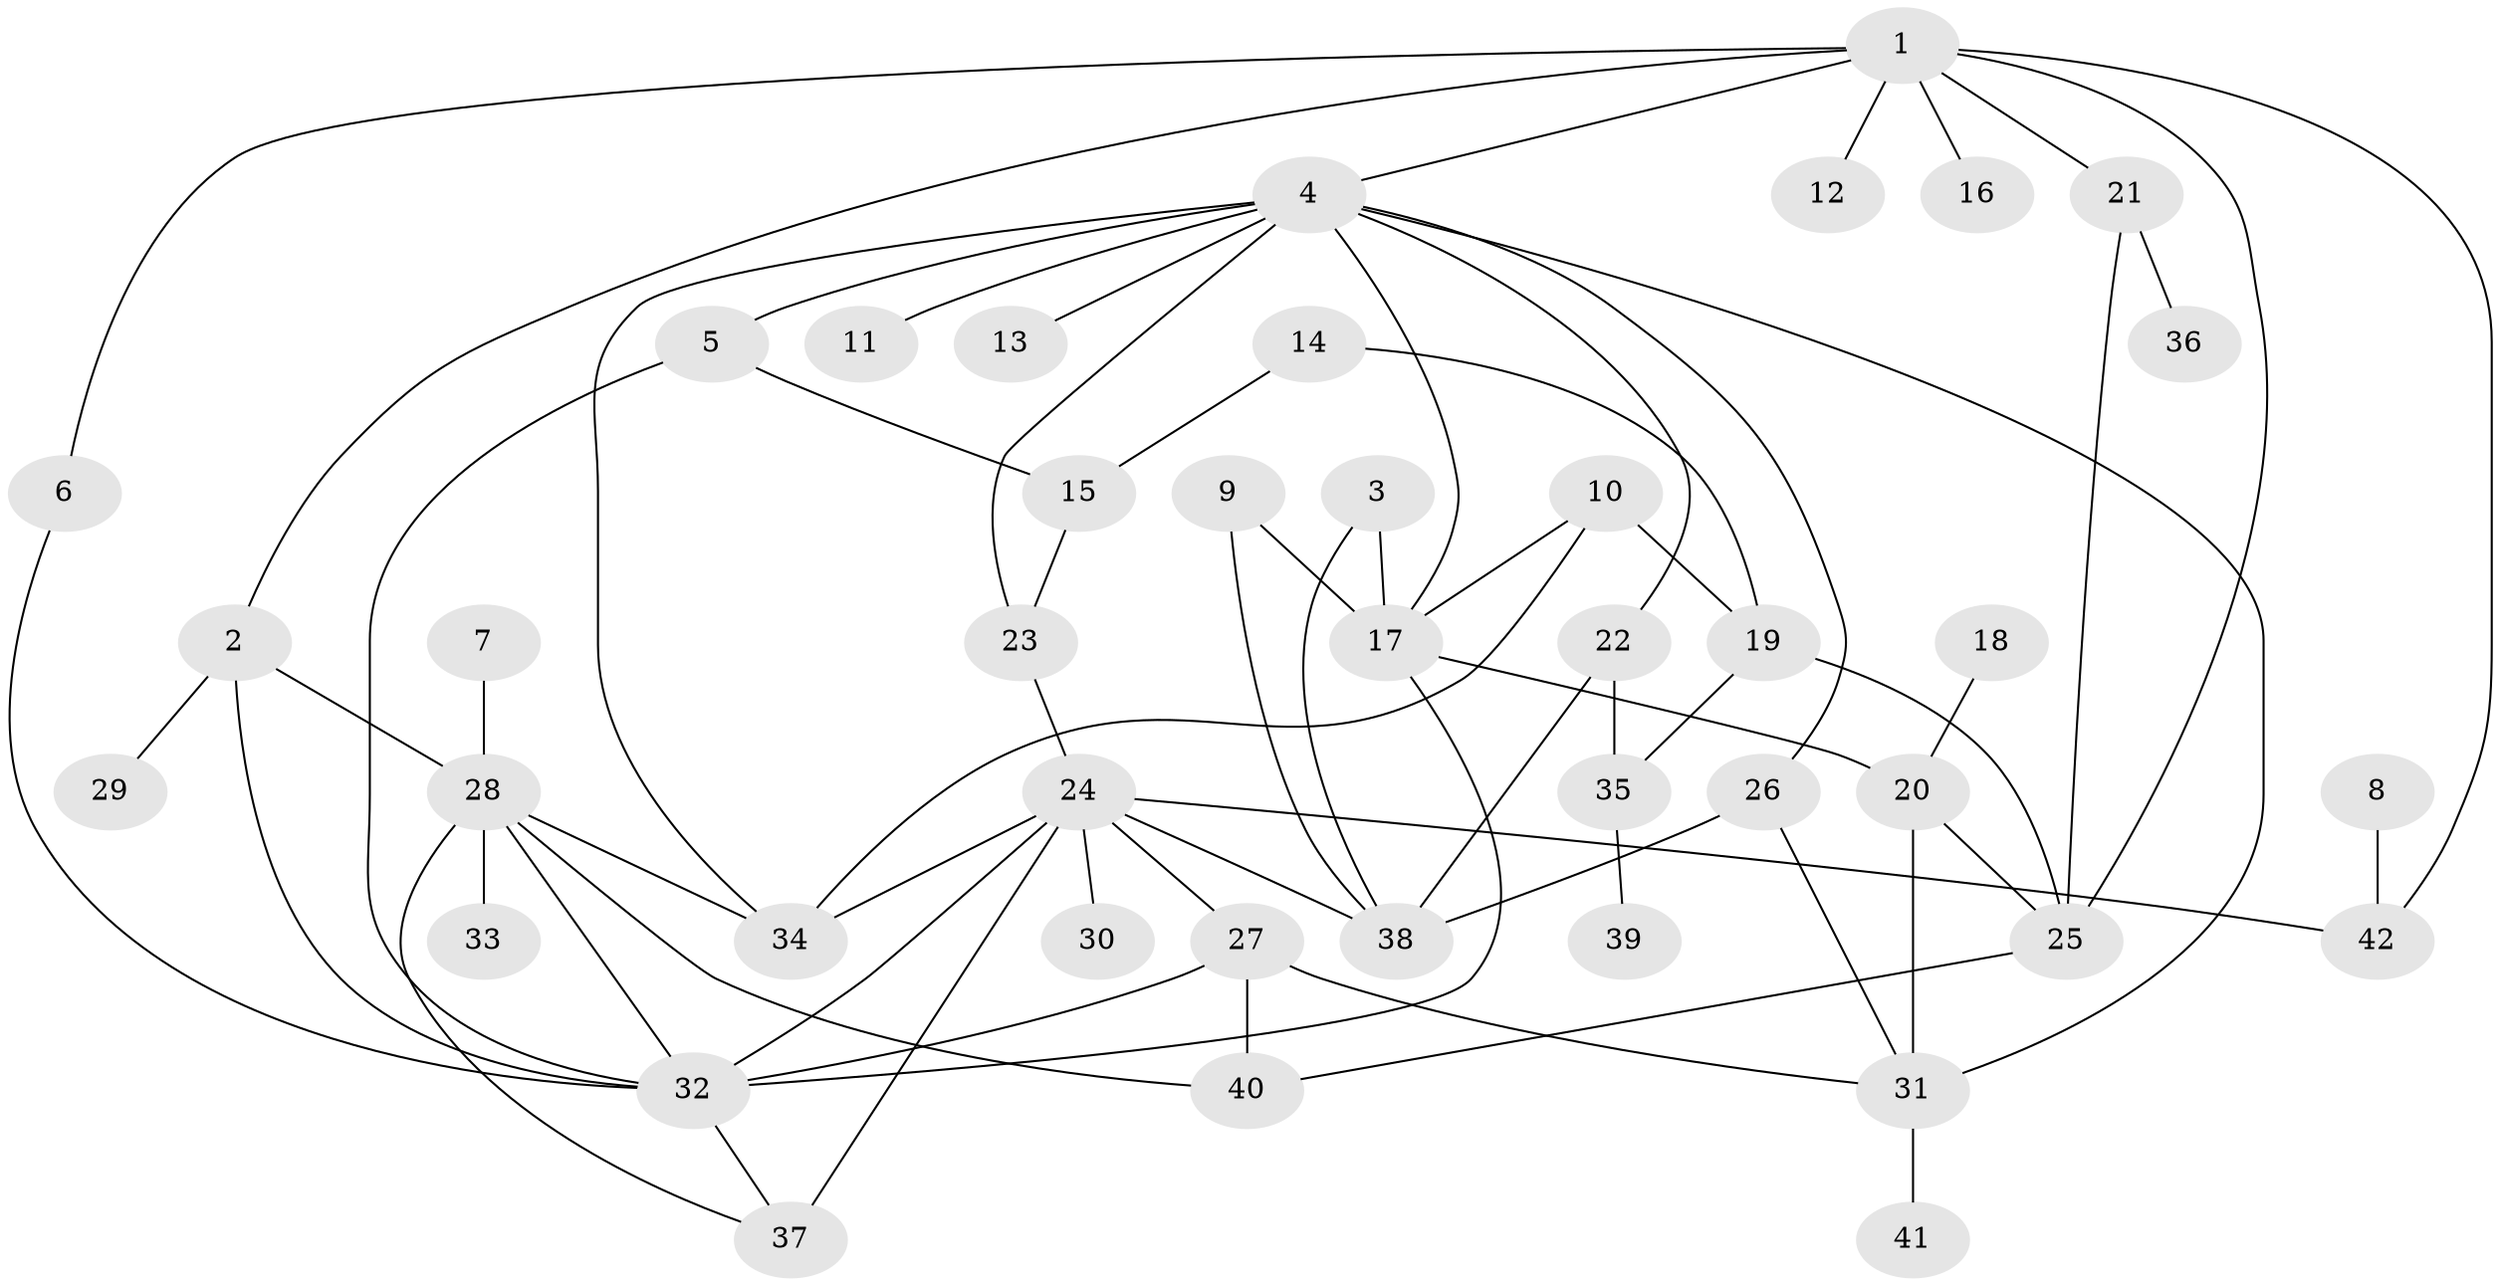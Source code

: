 // original degree distribution, {4: 0.10843373493975904, 8: 0.024096385542168676, 6: 0.03614457831325301, 2: 0.27710843373493976, 3: 0.26506024096385544, 5: 0.04819277108433735, 7: 0.012048192771084338, 1: 0.2289156626506024}
// Generated by graph-tools (version 1.1) at 2025/49/03/09/25 03:49:16]
// undirected, 42 vertices, 68 edges
graph export_dot {
graph [start="1"]
  node [color=gray90,style=filled];
  1;
  2;
  3;
  4;
  5;
  6;
  7;
  8;
  9;
  10;
  11;
  12;
  13;
  14;
  15;
  16;
  17;
  18;
  19;
  20;
  21;
  22;
  23;
  24;
  25;
  26;
  27;
  28;
  29;
  30;
  31;
  32;
  33;
  34;
  35;
  36;
  37;
  38;
  39;
  40;
  41;
  42;
  1 -- 2 [weight=1.0];
  1 -- 4 [weight=1.0];
  1 -- 6 [weight=1.0];
  1 -- 12 [weight=2.0];
  1 -- 16 [weight=1.0];
  1 -- 21 [weight=1.0];
  1 -- 25 [weight=2.0];
  1 -- 42 [weight=1.0];
  2 -- 28 [weight=1.0];
  2 -- 29 [weight=1.0];
  2 -- 32 [weight=1.0];
  3 -- 17 [weight=1.0];
  3 -- 38 [weight=1.0];
  4 -- 5 [weight=1.0];
  4 -- 11 [weight=1.0];
  4 -- 13 [weight=1.0];
  4 -- 17 [weight=1.0];
  4 -- 22 [weight=1.0];
  4 -- 23 [weight=2.0];
  4 -- 26 [weight=1.0];
  4 -- 31 [weight=2.0];
  4 -- 34 [weight=1.0];
  5 -- 15 [weight=1.0];
  5 -- 32 [weight=1.0];
  6 -- 32 [weight=1.0];
  7 -- 28 [weight=1.0];
  8 -- 42 [weight=1.0];
  9 -- 17 [weight=1.0];
  9 -- 38 [weight=1.0];
  10 -- 17 [weight=1.0];
  10 -- 19 [weight=1.0];
  10 -- 34 [weight=1.0];
  14 -- 15 [weight=1.0];
  14 -- 19 [weight=1.0];
  15 -- 23 [weight=1.0];
  17 -- 20 [weight=1.0];
  17 -- 32 [weight=1.0];
  18 -- 20 [weight=1.0];
  19 -- 25 [weight=1.0];
  19 -- 35 [weight=1.0];
  20 -- 25 [weight=1.0];
  20 -- 31 [weight=1.0];
  21 -- 25 [weight=1.0];
  21 -- 36 [weight=1.0];
  22 -- 35 [weight=1.0];
  22 -- 38 [weight=1.0];
  23 -- 24 [weight=1.0];
  24 -- 27 [weight=1.0];
  24 -- 30 [weight=1.0];
  24 -- 32 [weight=1.0];
  24 -- 34 [weight=1.0];
  24 -- 37 [weight=2.0];
  24 -- 38 [weight=1.0];
  24 -- 42 [weight=1.0];
  25 -- 40 [weight=1.0];
  26 -- 31 [weight=1.0];
  26 -- 38 [weight=1.0];
  27 -- 31 [weight=1.0];
  27 -- 32 [weight=1.0];
  27 -- 40 [weight=1.0];
  28 -- 32 [weight=1.0];
  28 -- 33 [weight=1.0];
  28 -- 34 [weight=1.0];
  28 -- 37 [weight=1.0];
  28 -- 40 [weight=1.0];
  31 -- 41 [weight=1.0];
  32 -- 37 [weight=1.0];
  35 -- 39 [weight=1.0];
}
